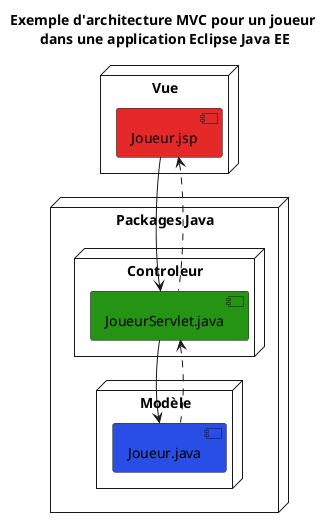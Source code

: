@startuml

title Exemple d'architecture MVC pour un joueur\n dans une application Eclipse Java EE
 
node "Packages Java" {
    node "Controleur" {
         component [JoueurServlet.java] as CTRL #259314
    }
    node "Modèle" {
         component [Joueur.java] as MODL #294EE5
    }
} 

node "Vue" {
    component [Joueur.jsp] as VUE #E52929
}

VUE --> CTRL
CTRL --> MODL
CTRL <-. MODL
VUE <-. CTRL

@enduml
